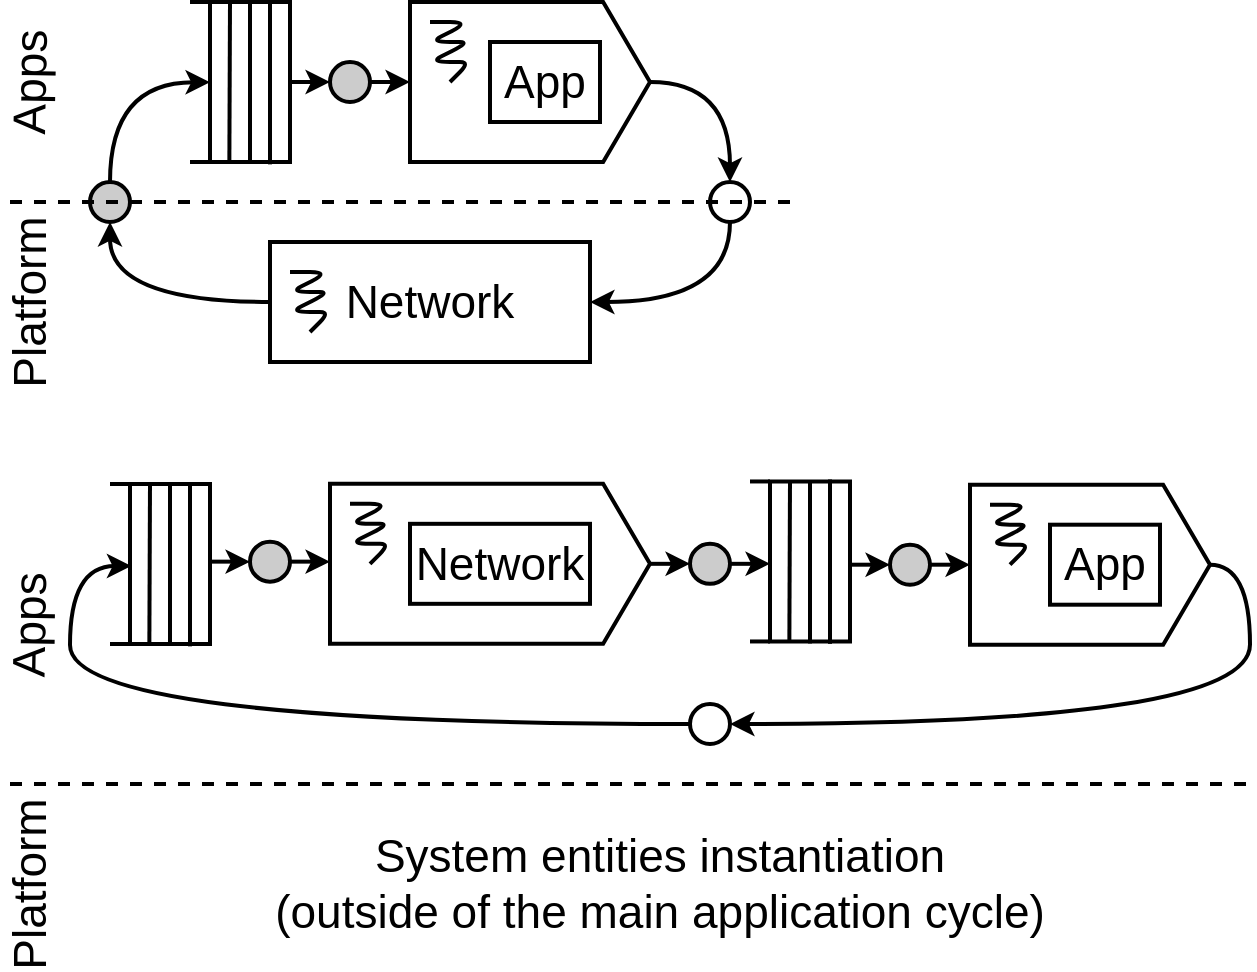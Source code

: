 <mxfile version="12.6.5" type="device"><diagram id="nio7bz20G9BNt24W46tQ" name="Page-1"><mxGraphModel dx="1102" dy="819" grid="1" gridSize="10" guides="1" tooltips="1" connect="1" arrows="1" fold="1" page="1" pageScale="1" pageWidth="1169" pageHeight="827" math="1" shadow="0"><root><mxCell id="0"/><mxCell id="1" parent="0"/><mxCell id="Vo2aYkKW3RfFTyjqqCg4-1" value="" style="html=1;shadow=0;dashed=0;align=center;verticalAlign=middle;shape=mxgraph.arrows2.arrow;dy=0;dx=23.43;notch=0;strokeColor=#000000;strokeWidth=2;" parent="1" vertex="1"><mxGeometry x="200" y="280.91" width="160" height="80" as="geometry"/></mxCell><mxCell id="Vo2aYkKW3RfFTyjqqCg4-2" value="" style="endArrow=none;html=1;strokeWidth=2;" parent="1" edge="1"><mxGeometry width="50" height="50" relative="1" as="geometry"><mxPoint x="210" y="290.91" as="sourcePoint"/><mxPoint x="220" y="320.91" as="targetPoint"/><Array as="points"><mxPoint x="230" y="290.91"/><mxPoint x="210" y="300.91"/><mxPoint x="230" y="300.91"/><mxPoint x="210" y="310.91"/><mxPoint x="230" y="310.91"/><mxPoint x="220" y="320.91"/></Array></mxGeometry></mxCell><mxCell id="Vo2aYkKW3RfFTyjqqCg4-7" value="Network" style="rounded=0;whiteSpace=wrap;html=1;fontSize=23;strokeWidth=2;" parent="1" vertex="1"><mxGeometry x="240" y="300.91" width="90" height="40" as="geometry"/></mxCell><mxCell id="Vo2aYkKW3RfFTyjqqCg4-8" value="Network" style="rounded=0;whiteSpace=wrap;html=1;fontSize=23;strokeWidth=2;labelPosition=center;verticalLabelPosition=middle;align=center;verticalAlign=middle;" parent="1" vertex="1"><mxGeometry x="170" y="160" width="160" height="60" as="geometry"/></mxCell><mxCell id="Vo2aYkKW3RfFTyjqqCg4-23" value="" style="ellipse;whiteSpace=wrap;html=1;aspect=fixed;strokeWidth=2;fontSize=23;fillColor=none;" parent="1" vertex="1"><mxGeometry x="390" y="130" width="20" height="20" as="geometry"/></mxCell><mxCell id="Vo2aYkKW3RfFTyjqqCg4-24" value="" style="html=1;shadow=0;dashed=0;align=center;verticalAlign=middle;shape=mxgraph.arrows2.arrow;dy=0;dx=23.43;notch=0;strokeColor=#000000;strokeWidth=2;" parent="1" vertex="1"><mxGeometry x="240" y="40" width="120" height="80" as="geometry"/></mxCell><mxCell id="Vo2aYkKW3RfFTyjqqCg4-25" value="" style="verticalLabelPosition=bottom;verticalAlign=top;html=1;shape=mxgraph.basic.rect;fillColor2=none;strokeWidth=2;size=20;indent=5;" parent="1" vertex="1"><mxGeometry x="140" y="40" width="40" height="80" as="geometry"/></mxCell><mxCell id="Vo2aYkKW3RfFTyjqqCg4-26" value="" style="endArrow=none;html=1;strokeWidth=2;" parent="1" edge="1"><mxGeometry width="50" height="50" relative="1" as="geometry"><mxPoint x="140" y="120" as="sourcePoint"/><mxPoint x="130" y="120" as="targetPoint"/></mxGeometry></mxCell><mxCell id="Vo2aYkKW3RfFTyjqqCg4-27" value="" style="endArrow=none;html=1;strokeWidth=2;" parent="1" edge="1"><mxGeometry width="50" height="50" relative="1" as="geometry"><mxPoint x="160" y="40" as="sourcePoint"/><mxPoint x="160" y="121" as="targetPoint"/></mxGeometry></mxCell><mxCell id="Vo2aYkKW3RfFTyjqqCg4-28" value="" style="endArrow=none;html=1;strokeWidth=2;" parent="1" edge="1"><mxGeometry width="50" height="50" relative="1" as="geometry"><mxPoint x="140" y="40" as="sourcePoint"/><mxPoint x="130" y="40" as="targetPoint"/></mxGeometry></mxCell><mxCell id="Vo2aYkKW3RfFTyjqqCg4-29" value="" style="endArrow=none;html=1;strokeWidth=2;entryX=0.242;entryY=0.998;entryDx=0;entryDy=0;entryPerimeter=0;" parent="1" target="Vo2aYkKW3RfFTyjqqCg4-25" edge="1"><mxGeometry width="50" height="50" relative="1" as="geometry"><mxPoint x="150" y="40" as="sourcePoint"/><mxPoint x="150" y="80" as="targetPoint"/></mxGeometry></mxCell><mxCell id="Vo2aYkKW3RfFTyjqqCg4-30" value="" style="endArrow=none;html=1;strokeWidth=2;entryX=0.746;entryY=0.997;entryDx=0;entryDy=0;entryPerimeter=0;" parent="1" edge="1"><mxGeometry width="50" height="50" relative="1" as="geometry"><mxPoint x="170" y="41" as="sourcePoint"/><mxPoint x="170.0" y="121.18" as="targetPoint"/></mxGeometry></mxCell><mxCell id="Vo2aYkKW3RfFTyjqqCg4-31" value="" style="endArrow=none;html=1;strokeWidth=2;" parent="1" edge="1"><mxGeometry width="50" height="50" relative="1" as="geometry"><mxPoint x="250" y="50" as="sourcePoint"/><mxPoint x="260" y="80" as="targetPoint"/><Array as="points"><mxPoint x="270.0" y="50"/><mxPoint x="250" y="60"/><mxPoint x="270.0" y="60"/><mxPoint x="250" y="70"/><mxPoint x="270.0" y="70"/><mxPoint x="260" y="80"/></Array></mxGeometry></mxCell><mxCell id="Vo2aYkKW3RfFTyjqqCg4-32" value="" style="ellipse;whiteSpace=wrap;html=1;aspect=fixed;strokeWidth=2;fontSize=23;fillColor=#CCCCCC;" parent="1" vertex="1"><mxGeometry x="200" y="70" width="20" height="20" as="geometry"/></mxCell><mxCell id="Vo2aYkKW3RfFTyjqqCg4-33" value="" style="endArrow=classic;html=1;strokeWidth=2;fontSize=23;exitX=1;exitY=0.5;exitDx=0;exitDy=0;" parent="1" source="Vo2aYkKW3RfFTyjqqCg4-32" target="Vo2aYkKW3RfFTyjqqCg4-24" edge="1"><mxGeometry width="50" height="50" relative="1" as="geometry"><mxPoint x="290" y="271.18" as="sourcePoint"/><mxPoint x="340" y="221.18" as="targetPoint"/></mxGeometry></mxCell><mxCell id="Vo2aYkKW3RfFTyjqqCg4-34" value="" style="endArrow=classic;html=1;strokeWidth=2;fontSize=23;entryX=0;entryY=0.5;entryDx=0;entryDy=0;" parent="1" source="Vo2aYkKW3RfFTyjqqCg4-25" target="Vo2aYkKW3RfFTyjqqCg4-32" edge="1"><mxGeometry width="50" height="50" relative="1" as="geometry"><mxPoint x="120" y="271.18" as="sourcePoint"/><mxPoint x="170" y="221.18" as="targetPoint"/></mxGeometry></mxCell><mxCell id="Vo2aYkKW3RfFTyjqqCg4-35" value="" style="endArrow=classic;html=1;strokeWidth=2;fontSize=23;entryX=0.5;entryY=1;entryDx=0;entryDy=0;exitX=0;exitY=0.5;exitDx=0;exitDy=0;edgeStyle=orthogonalEdgeStyle;curved=1;" parent="1" source="Vo2aYkKW3RfFTyjqqCg4-8" target="Vo2aYkKW3RfFTyjqqCg4-40" edge="1"><mxGeometry width="50" height="50" relative="1" as="geometry"><mxPoint x="-60" y="351.18" as="sourcePoint"/><mxPoint x="-10" y="301.18" as="targetPoint"/></mxGeometry></mxCell><mxCell id="Vo2aYkKW3RfFTyjqqCg4-38" value="" style="endArrow=classic;html=1;strokeWidth=2;fontSize=23;entryX=0.5;entryY=0;entryDx=0;entryDy=0;exitX=1;exitY=0.5;exitDx=0;exitDy=0;exitPerimeter=0;edgeStyle=orthogonalEdgeStyle;curved=1;" parent="1" source="Vo2aYkKW3RfFTyjqqCg4-24" target="Vo2aYkKW3RfFTyjqqCg4-23" edge="1"><mxGeometry width="50" height="50" relative="1" as="geometry"><mxPoint x="-60" y="350.59" as="sourcePoint"/><mxPoint x="-10" y="300.59" as="targetPoint"/></mxGeometry></mxCell><mxCell id="Vo2aYkKW3RfFTyjqqCg4-40" value="" style="ellipse;whiteSpace=wrap;html=1;aspect=fixed;strokeWidth=2;fontSize=23;fillColor=#CCCCCC;" parent="1" vertex="1"><mxGeometry x="80" y="130" width="20" height="20" as="geometry"/></mxCell><mxCell id="Vo2aYkKW3RfFTyjqqCg4-42" value="" style="endArrow=classic;html=1;strokeWidth=2;fontSize=23;exitX=0.5;exitY=0;exitDx=0;exitDy=0;entryX=0;entryY=0.502;entryDx=0;entryDy=0;entryPerimeter=0;edgeStyle=orthogonalEdgeStyle;curved=1;" parent="1" source="Vo2aYkKW3RfFTyjqqCg4-40" target="Vo2aYkKW3RfFTyjqqCg4-25" edge="1"><mxGeometry width="50" height="50" relative="1" as="geometry"><mxPoint x="145" y="176.18" as="sourcePoint"/><mxPoint x="141" y="80.18" as="targetPoint"/></mxGeometry></mxCell><mxCell id="Vo2aYkKW3RfFTyjqqCg4-43" value="" style="endArrow=classic;html=1;strokeWidth=2;fontSize=23;exitX=0.5;exitY=1;exitDx=0;exitDy=0;entryX=1;entryY=0.5;entryDx=0;entryDy=0;edgeStyle=orthogonalEdgeStyle;curved=1;" parent="1" source="Vo2aYkKW3RfFTyjqqCg4-23" target="Vo2aYkKW3RfFTyjqqCg4-8" edge="1"><mxGeometry width="50" height="50" relative="1" as="geometry"><mxPoint x="-60" y="311.18" as="sourcePoint"/><mxPoint x="350" y="191.18" as="targetPoint"/></mxGeometry></mxCell><mxCell id="Vo2aYkKW3RfFTyjqqCg4-48" value="" style="ellipse;whiteSpace=wrap;html=1;aspect=fixed;strokeWidth=2;fontSize=23;fillColor=none;" parent="1" vertex="1"><mxGeometry x="380" y="391" width="20" height="20" as="geometry"/></mxCell><mxCell id="Vo2aYkKW3RfFTyjqqCg4-50" value="" style="verticalLabelPosition=bottom;verticalAlign=top;html=1;shape=mxgraph.basic.rect;fillColor2=none;strokeWidth=2;size=20;indent=5;" parent="1" vertex="1"><mxGeometry x="100" y="281" width="40" height="80" as="geometry"/></mxCell><mxCell id="Vo2aYkKW3RfFTyjqqCg4-51" value="" style="endArrow=none;html=1;strokeWidth=2;" parent="1" edge="1"><mxGeometry width="50" height="50" relative="1" as="geometry"><mxPoint x="100" y="361" as="sourcePoint"/><mxPoint x="90" y="361" as="targetPoint"/></mxGeometry></mxCell><mxCell id="Vo2aYkKW3RfFTyjqqCg4-52" value="" style="endArrow=none;html=1;strokeWidth=2;" parent="1" edge="1"><mxGeometry width="50" height="50" relative="1" as="geometry"><mxPoint x="120" y="281" as="sourcePoint"/><mxPoint x="120" y="362" as="targetPoint"/></mxGeometry></mxCell><mxCell id="Vo2aYkKW3RfFTyjqqCg4-53" value="" style="endArrow=none;html=1;strokeWidth=2;" parent="1" edge="1"><mxGeometry width="50" height="50" relative="1" as="geometry"><mxPoint x="100" y="281" as="sourcePoint"/><mxPoint x="90" y="281" as="targetPoint"/></mxGeometry></mxCell><mxCell id="Vo2aYkKW3RfFTyjqqCg4-54" value="" style="endArrow=none;html=1;strokeWidth=2;entryX=0.242;entryY=0.998;entryDx=0;entryDy=0;entryPerimeter=0;" parent="1" target="Vo2aYkKW3RfFTyjqqCg4-50" edge="1"><mxGeometry width="50" height="50" relative="1" as="geometry"><mxPoint x="110" y="281" as="sourcePoint"/><mxPoint x="110" y="321" as="targetPoint"/></mxGeometry></mxCell><mxCell id="Vo2aYkKW3RfFTyjqqCg4-55" value="" style="endArrow=none;html=1;strokeWidth=2;entryX=0.746;entryY=0.997;entryDx=0;entryDy=0;entryPerimeter=0;" parent="1" edge="1"><mxGeometry width="50" height="50" relative="1" as="geometry"><mxPoint x="130" y="282" as="sourcePoint"/><mxPoint x="130" y="362.18" as="targetPoint"/></mxGeometry></mxCell><mxCell id="Vo2aYkKW3RfFTyjqqCg4-64" value="" style="endArrow=classic;html=1;strokeWidth=2;fontSize=23;exitX=0;exitY=0.5;exitDx=0;exitDy=0;entryX=0.017;entryY=0.513;entryDx=0;entryDy=0;entryPerimeter=0;edgeStyle=orthogonalEdgeStyle;curved=1;" parent="1" source="Vo2aYkKW3RfFTyjqqCg4-48" target="Vo2aYkKW3RfFTyjqqCg4-50" edge="1"><mxGeometry width="50" height="50" relative="1" as="geometry"><mxPoint x="-100" y="672.18" as="sourcePoint"/><mxPoint x="290" y="541" as="targetPoint"/><Array as="points"><mxPoint x="70" y="401"/><mxPoint x="70" y="322"/></Array></mxGeometry></mxCell><mxCell id="Vo2aYkKW3RfFTyjqqCg4-68" value="" style="ellipse;whiteSpace=wrap;html=1;aspect=fixed;strokeWidth=2;fontSize=23;fillColor=#CCCCCC;" parent="1" vertex="1"><mxGeometry x="380" y="310.91" width="20" height="20" as="geometry"/></mxCell><mxCell id="Vo2aYkKW3RfFTyjqqCg4-69" value="" style="endArrow=classic;html=1;strokeWidth=2;fontSize=23;" parent="1" edge="1"><mxGeometry width="50" height="50" relative="1" as="geometry"><mxPoint x="400" y="320.91" as="sourcePoint"/><mxPoint x="420" y="320.91" as="targetPoint"/></mxGeometry></mxCell><mxCell id="Vo2aYkKW3RfFTyjqqCg4-70" value="" style="endArrow=classic;html=1;strokeWidth=2;fontSize=23;exitX=1;exitY=0.5;exitDx=0;exitDy=0;exitPerimeter=0;entryX=0;entryY=0.5;entryDx=0;entryDy=0;" parent="1" source="Vo2aYkKW3RfFTyjqqCg4-1" target="Vo2aYkKW3RfFTyjqqCg4-68" edge="1"><mxGeometry width="50" height="50" relative="1" as="geometry"><mxPoint x="370" y="320.91" as="sourcePoint"/><mxPoint x="380" y="320.91" as="targetPoint"/></mxGeometry></mxCell><mxCell id="Vo2aYkKW3RfFTyjqqCg4-71" value="" style="verticalLabelPosition=bottom;verticalAlign=top;html=1;shape=mxgraph.basic.rect;fillColor2=none;strokeWidth=2;size=20;indent=5;" parent="1" vertex="1"><mxGeometry x="420" y="279.73" width="40" height="80" as="geometry"/></mxCell><mxCell id="Vo2aYkKW3RfFTyjqqCg4-72" value="" style="endArrow=none;html=1;strokeWidth=2;" parent="1" edge="1"><mxGeometry width="50" height="50" relative="1" as="geometry"><mxPoint x="420" y="359.73" as="sourcePoint"/><mxPoint x="410" y="359.73" as="targetPoint"/></mxGeometry></mxCell><mxCell id="Vo2aYkKW3RfFTyjqqCg4-73" value="" style="endArrow=none;html=1;strokeWidth=2;" parent="1" edge="1"><mxGeometry width="50" height="50" relative="1" as="geometry"><mxPoint x="440" y="279.73" as="sourcePoint"/><mxPoint x="440" y="360.73" as="targetPoint"/></mxGeometry></mxCell><mxCell id="Vo2aYkKW3RfFTyjqqCg4-74" value="" style="endArrow=none;html=1;strokeWidth=2;" parent="1" edge="1"><mxGeometry width="50" height="50" relative="1" as="geometry"><mxPoint x="420" y="279.73" as="sourcePoint"/><mxPoint x="410" y="279.73" as="targetPoint"/></mxGeometry></mxCell><mxCell id="Vo2aYkKW3RfFTyjqqCg4-75" value="" style="endArrow=none;html=1;strokeWidth=2;entryX=0.242;entryY=0.998;entryDx=0;entryDy=0;entryPerimeter=0;" parent="1" target="Vo2aYkKW3RfFTyjqqCg4-71" edge="1"><mxGeometry width="50" height="50" relative="1" as="geometry"><mxPoint x="430" y="279.73" as="sourcePoint"/><mxPoint x="430" y="319.73" as="targetPoint"/></mxGeometry></mxCell><mxCell id="Vo2aYkKW3RfFTyjqqCg4-76" value="" style="endArrow=none;html=1;strokeWidth=2;entryX=0.746;entryY=0.997;entryDx=0;entryDy=0;entryPerimeter=0;" parent="1" edge="1"><mxGeometry width="50" height="50" relative="1" as="geometry"><mxPoint x="450" y="278.73" as="sourcePoint"/><mxPoint x="450" y="360.91" as="targetPoint"/></mxGeometry></mxCell><mxCell id="Vo2aYkKW3RfFTyjqqCg4-78" value="" style="endArrow=none;html=1;strokeWidth=2;" parent="1" edge="1"><mxGeometry width="50" height="50" relative="1" as="geometry"><mxPoint x="180" y="175" as="sourcePoint"/><mxPoint x="190" y="205" as="targetPoint"/><Array as="points"><mxPoint x="200.0" y="175"/><mxPoint x="180" y="185"/><mxPoint x="200.0" y="185"/><mxPoint x="180" y="195"/><mxPoint x="200.0" y="195"/><mxPoint x="190" y="205"/></Array></mxGeometry></mxCell><mxCell id="Vo2aYkKW3RfFTyjqqCg4-79" value="" style="ellipse;whiteSpace=wrap;html=1;aspect=fixed;strokeWidth=2;fontSize=23;fillColor=#CCCCCC;" parent="1" vertex="1"><mxGeometry x="160" y="309.82" width="20" height="20" as="geometry"/></mxCell><mxCell id="Vo2aYkKW3RfFTyjqqCg4-80" value="" style="endArrow=classic;html=1;strokeWidth=2;fontSize=23;" parent="1" edge="1"><mxGeometry width="50" height="50" relative="1" as="geometry"><mxPoint x="180" y="319.82" as="sourcePoint"/><mxPoint x="200" y="319.82" as="targetPoint"/></mxGeometry></mxCell><mxCell id="Vo2aYkKW3RfFTyjqqCg4-81" value="" style="endArrow=classic;html=1;strokeWidth=2;fontSize=23;exitX=1;exitY=0.5;exitDx=0;exitDy=0;exitPerimeter=0;entryX=0;entryY=0.5;entryDx=0;entryDy=0;" parent="1" target="Vo2aYkKW3RfFTyjqqCg4-79" edge="1"><mxGeometry width="50" height="50" relative="1" as="geometry"><mxPoint x="140" y="319.82" as="sourcePoint"/><mxPoint x="160" y="319.82" as="targetPoint"/></mxGeometry></mxCell><mxCell id="Vo2aYkKW3RfFTyjqqCg4-83" value="" style="ellipse;whiteSpace=wrap;html=1;aspect=fixed;strokeWidth=2;fontSize=23;fillColor=#CCCCCC;" parent="1" vertex="1"><mxGeometry x="480" y="311.35" width="20" height="20" as="geometry"/></mxCell><mxCell id="Vo2aYkKW3RfFTyjqqCg4-84" value="" style="endArrow=classic;html=1;strokeWidth=2;fontSize=23;" parent="1" edge="1"><mxGeometry width="50" height="50" relative="1" as="geometry"><mxPoint x="500" y="321.35" as="sourcePoint"/><mxPoint x="520" y="321.35" as="targetPoint"/></mxGeometry></mxCell><mxCell id="Vo2aYkKW3RfFTyjqqCg4-85" value="" style="endArrow=classic;html=1;strokeWidth=2;fontSize=23;exitX=1;exitY=0.5;exitDx=0;exitDy=0;exitPerimeter=0;entryX=0;entryY=0.5;entryDx=0;entryDy=0;" parent="1" target="Vo2aYkKW3RfFTyjqqCg4-83" edge="1"><mxGeometry width="50" height="50" relative="1" as="geometry"><mxPoint x="460" y="321.35" as="sourcePoint"/><mxPoint x="480" y="321.35" as="targetPoint"/></mxGeometry></mxCell><mxCell id="Vo2aYkKW3RfFTyjqqCg4-87" value="App" style="rounded=0;whiteSpace=wrap;html=1;fontSize=23;strokeWidth=2;" parent="1" vertex="1"><mxGeometry x="280" y="60" width="55" height="40" as="geometry"/></mxCell><mxCell id="Vo2aYkKW3RfFTyjqqCg4-88" value="" style="html=1;shadow=0;dashed=0;align=center;verticalAlign=middle;shape=mxgraph.arrows2.arrow;dy=0;dx=23.43;notch=0;strokeColor=#000000;strokeWidth=2;" parent="1" vertex="1"><mxGeometry x="520" y="281.35" width="120" height="80" as="geometry"/></mxCell><mxCell id="Vo2aYkKW3RfFTyjqqCg4-89" value="" style="endArrow=none;html=1;strokeWidth=2;" parent="1" edge="1"><mxGeometry width="50" height="50" relative="1" as="geometry"><mxPoint x="530" y="291.35" as="sourcePoint"/><mxPoint x="540" y="321.35" as="targetPoint"/><Array as="points"><mxPoint x="550" y="291.35"/><mxPoint x="530" y="301.35"/><mxPoint x="550" y="301.35"/><mxPoint x="530" y="311.35"/><mxPoint x="550" y="311.35"/><mxPoint x="540" y="321.35"/></Array></mxGeometry></mxCell><mxCell id="Vo2aYkKW3RfFTyjqqCg4-90" value="App" style="rounded=0;whiteSpace=wrap;html=1;fontSize=23;strokeWidth=2;" parent="1" vertex="1"><mxGeometry x="560" y="301.35" width="55" height="40" as="geometry"/></mxCell><mxCell id="Vo2aYkKW3RfFTyjqqCg4-91" value="" style="endArrow=none;dashed=1;html=1;strokeWidth=2;fontSize=23;" parent="1" edge="1"><mxGeometry width="50" height="50" relative="1" as="geometry"><mxPoint x="40" y="140" as="sourcePoint"/><mxPoint x="430" y="140" as="targetPoint"/></mxGeometry></mxCell><mxCell id="Vo2aYkKW3RfFTyjqqCg4-92" value="Platform" style="text;html=1;strokeColor=none;fillColor=none;align=center;verticalAlign=middle;whiteSpace=wrap;rounded=0;fontSize=23;rotation=-90;" parent="1" vertex="1"><mxGeometry x="30" y="180" width="40" height="20" as="geometry"/></mxCell><mxCell id="Vo2aYkKW3RfFTyjqqCg4-93" value="Apps" style="text;html=1;strokeColor=none;fillColor=none;align=center;verticalAlign=middle;whiteSpace=wrap;rounded=0;fontSize=23;rotation=-89;" parent="1" vertex="1"><mxGeometry x="30" y="70" width="40" height="20" as="geometry"/></mxCell><mxCell id="Vo2aYkKW3RfFTyjqqCg4-94" value="" style="endArrow=none;dashed=1;html=1;strokeWidth=2;fontSize=23;" parent="1" edge="1"><mxGeometry width="50" height="50" relative="1" as="geometry"><mxPoint x="40" y="431" as="sourcePoint"/><mxPoint x="660" y="431" as="targetPoint"/></mxGeometry></mxCell><mxCell id="Vo2aYkKW3RfFTyjqqCg4-96" value="Platform" style="text;html=1;strokeColor=none;fillColor=none;align=center;verticalAlign=middle;whiteSpace=wrap;rounded=0;fontSize=23;rotation=-90;" parent="1" vertex="1"><mxGeometry x="30" y="471" width="40" height="20" as="geometry"/></mxCell><mxCell id="Vo2aYkKW3RfFTyjqqCg4-97" value="Apps" style="text;html=1;strokeColor=none;fillColor=none;align=center;verticalAlign=middle;whiteSpace=wrap;rounded=0;fontSize=23;rotation=-89;" parent="1" vertex="1"><mxGeometry x="30" y="341.35" width="40" height="20" as="geometry"/></mxCell><mxCell id="Vo2aYkKW3RfFTyjqqCg4-98" value="" style="endArrow=classic;html=1;strokeWidth=2;fontSize=23;exitX=1;exitY=0.5;exitDx=0;exitDy=0;exitPerimeter=0;entryX=1;entryY=0.5;entryDx=0;entryDy=0;edgeStyle=orthogonalEdgeStyle;curved=1;" parent="1" source="Vo2aYkKW3RfFTyjqqCg4-88" target="Vo2aYkKW3RfFTyjqqCg4-48" edge="1"><mxGeometry width="50" height="50" relative="1" as="geometry"><mxPoint y="601" as="sourcePoint"/><mxPoint x="50" y="551" as="targetPoint"/><Array as="points"><mxPoint x="660" y="321"/><mxPoint x="660" y="401"/></Array></mxGeometry></mxCell><mxCell id="Vo2aYkKW3RfFTyjqqCg4-99" value="System entities instantiation &lt;br&gt;(outside of the main application cycle)" style="text;html=1;strokeColor=none;fillColor=none;align=center;verticalAlign=middle;whiteSpace=wrap;rounded=0;fontSize=23;" parent="1" vertex="1"><mxGeometry x="80" y="471" width="570" height="20" as="geometry"/></mxCell></root></mxGraphModel></diagram></mxfile>